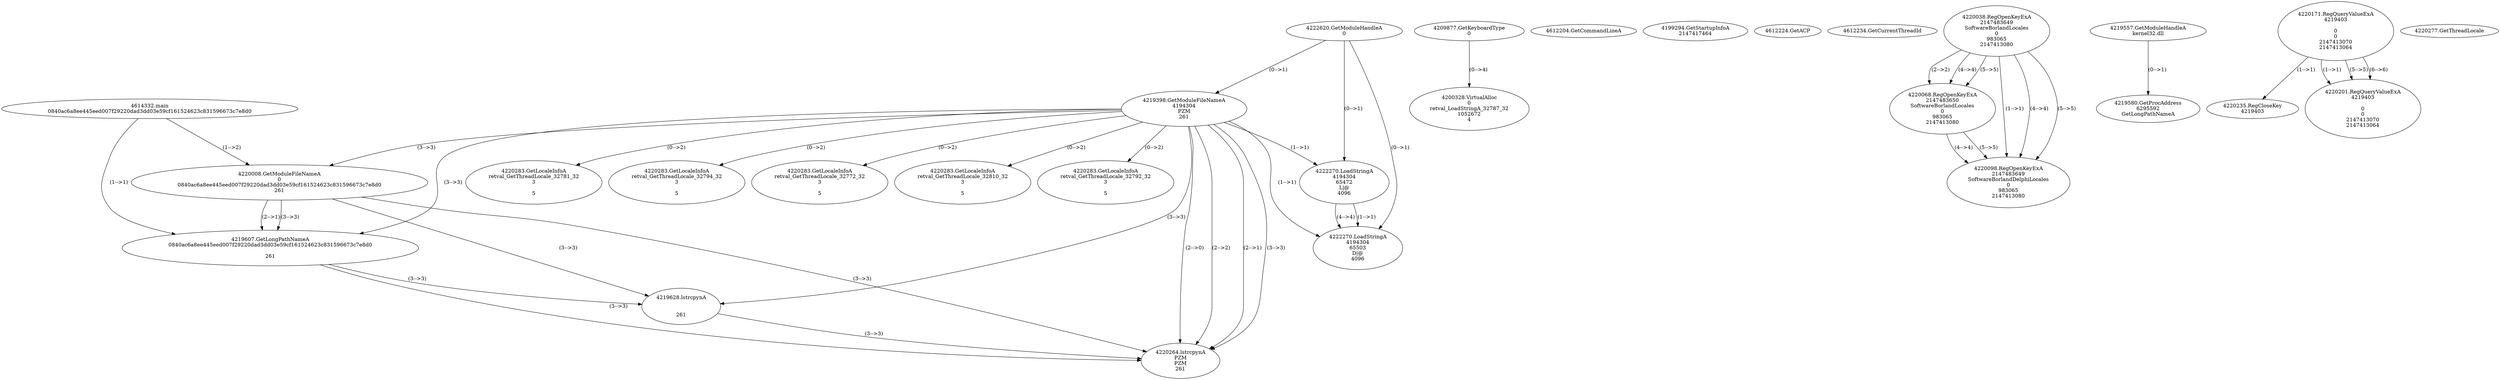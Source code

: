 // Global SCDG with merge call
digraph {
	0 [label="4614332.main
0840ac6a8ee445eed007f29220dad3dd03e59cf161524623c831596673c7e8d0"]
	1 [label="4222620.GetModuleHandleA
0"]
	2 [label="4209877.GetKeyboardType
0"]
	3 [label="4612204.GetCommandLineA
"]
	4 [label="4199294.GetStartupInfoA
2147417464"]
	5 [label="4612224.GetACP
"]
	6 [label="4612234.GetCurrentThreadId
"]
	7 [label="4219398.GetModuleFileNameA
4194304
PZM
261"]
	1 -> 7 [label="(0-->1)"]
	8 [label="4220008.GetModuleFileNameA
0
0840ac6a8ee445eed007f29220dad3dd03e59cf161524623c831596673c7e8d0
261"]
	0 -> 8 [label="(1-->2)"]
	7 -> 8 [label="(3-->3)"]
	9 [label="4220038.RegOpenKeyExA
2147483649
Software\Borland\Locales
0
983065
2147413080"]
	10 [label="4219557.GetModuleHandleA
kernel32.dll"]
	11 [label="4219580.GetProcAddress
6295592
GetLongPathNameA"]
	10 -> 11 [label="(0-->1)"]
	12 [label="4219607.GetLongPathNameA
0840ac6a8ee445eed007f29220dad3dd03e59cf161524623c831596673c7e8d0

261"]
	0 -> 12 [label="(1-->1)"]
	8 -> 12 [label="(2-->1)"]
	7 -> 12 [label="(3-->3)"]
	8 -> 12 [label="(3-->3)"]
	13 [label="4219628.lstrcpynA


261"]
	7 -> 13 [label="(3-->3)"]
	8 -> 13 [label="(3-->3)"]
	12 -> 13 [label="(3-->3)"]
	14 [label="4220171.RegQueryValueExA
4219403

0
0
2147413070
2147413064"]
	15 [label="4220235.RegCloseKey
4219403"]
	14 -> 15 [label="(1-->1)"]
	16 [label="4220264.lstrcpynA
PZM
PZM
261"]
	7 -> 16 [label="(2-->1)"]
	7 -> 16 [label="(2-->2)"]
	7 -> 16 [label="(3-->3)"]
	8 -> 16 [label="(3-->3)"]
	12 -> 16 [label="(3-->3)"]
	13 -> 16 [label="(3-->3)"]
	7 -> 16 [label="(2-->0)"]
	17 [label="4220277.GetThreadLocale
"]
	18 [label="4220283.GetLocaleInfoA
retval_GetThreadLocale_32781_32
3

5"]
	7 -> 18 [label="(0-->2)"]
	19 [label="4222270.LoadStringA
4194304
65472
L|@
4096"]
	1 -> 19 [label="(0-->1)"]
	7 -> 19 [label="(1-->1)"]
	20 [label="4222270.LoadStringA
4194304
65503
D|@
4096"]
	1 -> 20 [label="(0-->1)"]
	7 -> 20 [label="(1-->1)"]
	19 -> 20 [label="(1-->1)"]
	19 -> 20 [label="(4-->4)"]
	21 [label="4220068.RegOpenKeyExA
2147483650
Software\Borland\Locales
0
983065
2147413080"]
	9 -> 21 [label="(2-->2)"]
	9 -> 21 [label="(4-->4)"]
	9 -> 21 [label="(5-->5)"]
	22 [label="4220098.RegOpenKeyExA
2147483649
Software\Borland\Delphi\Locales
0
983065
2147413080"]
	9 -> 22 [label="(1-->1)"]
	9 -> 22 [label="(4-->4)"]
	21 -> 22 [label="(4-->4)"]
	9 -> 22 [label="(5-->5)"]
	21 -> 22 [label="(5-->5)"]
	23 [label="4220283.GetLocaleInfoA
retval_GetThreadLocale_32794_32
3

5"]
	7 -> 23 [label="(0-->2)"]
	24 [label="4220283.GetLocaleInfoA
retval_GetThreadLocale_32772_32
3

5"]
	7 -> 24 [label="(0-->2)"]
	25 [label="4200328.VirtualAlloc
0
retval_LoadStringA_32787_32
1052672
4"]
	2 -> 25 [label="(0-->4)"]
	26 [label="4220201.RegQueryValueExA
4219403

0
0
2147413070
2147413064"]
	14 -> 26 [label="(1-->1)"]
	14 -> 26 [label="(5-->5)"]
	14 -> 26 [label="(6-->6)"]
	27 [label="4220283.GetLocaleInfoA
retval_GetThreadLocale_32810_32
3

5"]
	7 -> 27 [label="(0-->2)"]
	28 [label="4220283.GetLocaleInfoA
retval_GetThreadLocale_32792_32
3

5"]
	7 -> 28 [label="(0-->2)"]
}
